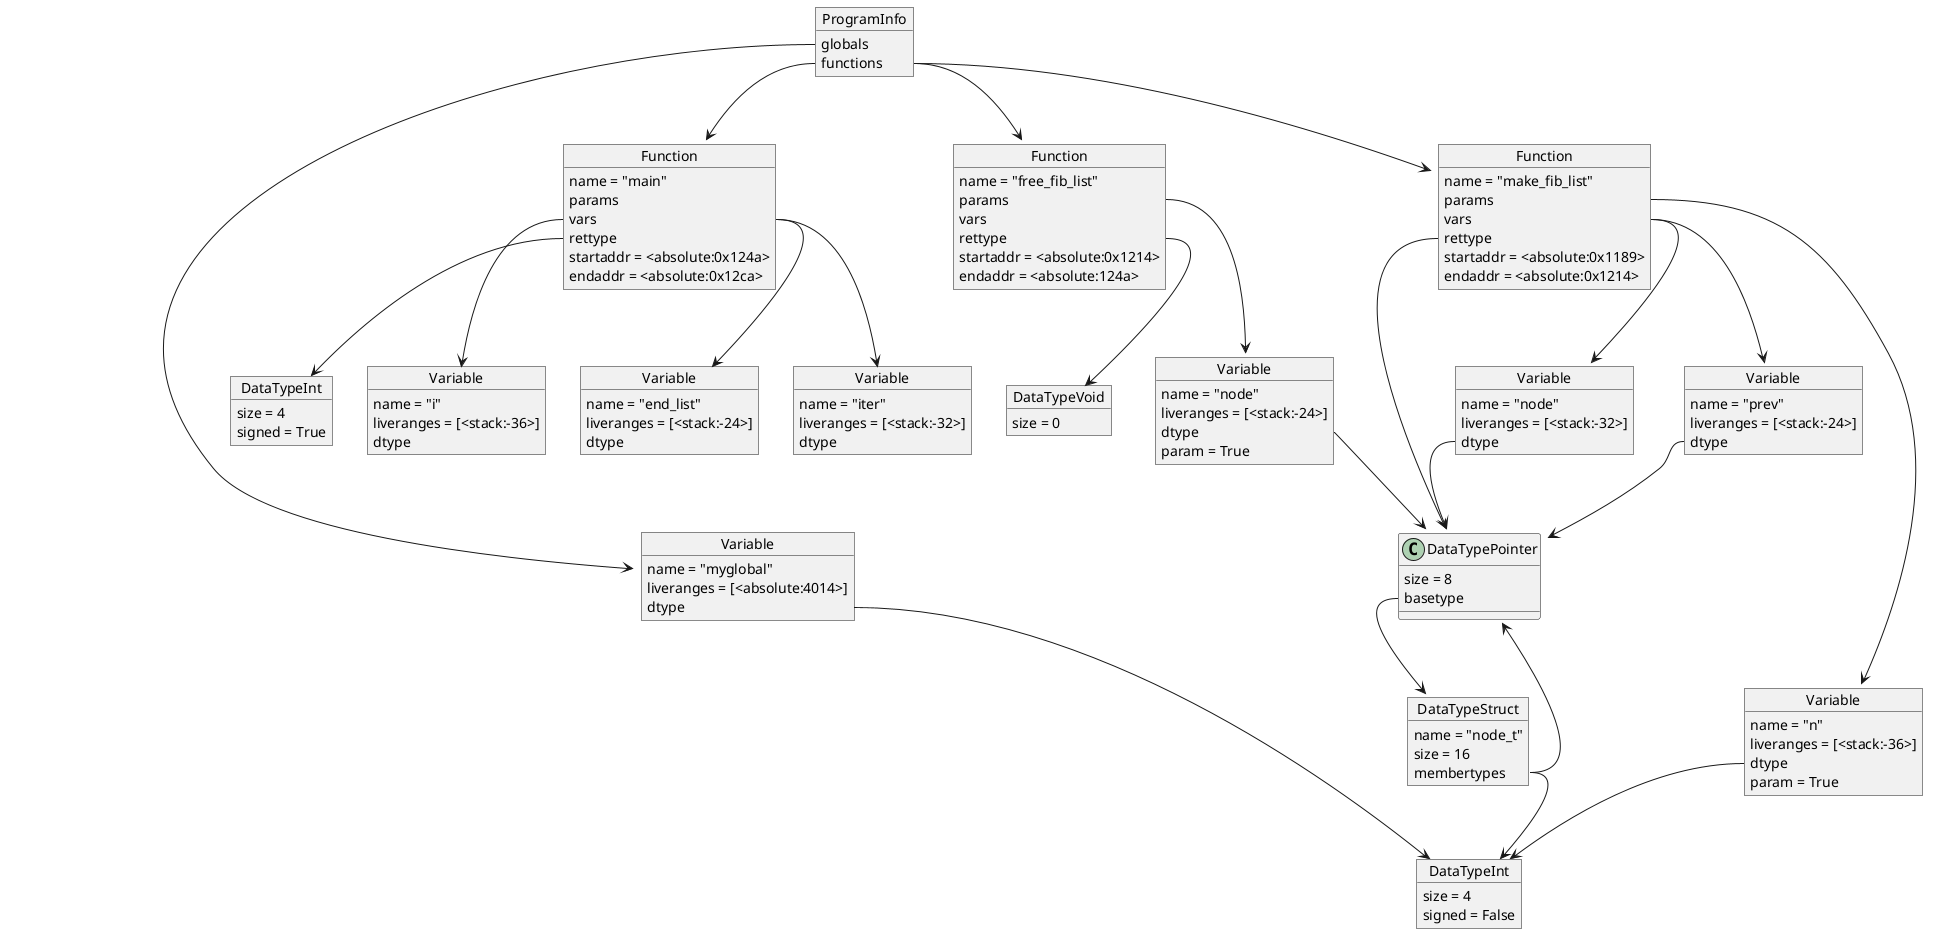 @startuml example-dsl

object "ProgramInfo" as proginfo {
    globals
    functions
}

object "DataTypeInt" as dtype_signed_int {
    size = 4
    signed = True
}

object "DataTypeInt" as dtype_unsigned_int {
    size = 4
    signed = False
}

object "DataTypeStruct" as dtype_struct_node_t {
    name = "node_t"
    size = 16
    membertypes
}
dtype_struct_node_t::membertypes --> dtype_unsigned_int
dtype_struct_node_t::membertypes --> DataTypePointer

object DataTypePointer {
    size = 8
    basetype
}

DataTypePointer::basetype --> dtype_struct_node_t

object "Variable" as var_myglobal {
    name = "myglobal"
    liveranges = [<absolute:4014>]
    dtype
}
var_myglobal::dtype --> dtype_unsigned_int

object "Function" as fn_main {
    name = "main"
    params
    vars
    rettype
    startaddr = <absolute:0x124a>
    endaddr = <absolute:0x12ca>
}
fn_main::rettype --> dtype_signed_int

object "Variable" as var_main_i {
    name = "i"
    liveranges = [<stack:-36>]
    dtype
}

object "Variable" as var_main_end_list {
    name = "end_list"
    liveranges = [<stack:-24>]
    dtype
}

object "Variable" as var_main_iter {
    name = "iter"
    liveranges = [<stack:-32>]
    dtype
}

fn_main::vars --> var_main_i
fn_main::vars --> var_main_end_list
fn_main::vars --> var_main_iter

object "Function" as fn_free_fib_list {
    name = "free_fib_list"
    params
    vars
    rettype
    startaddr = <absolute:0x1214>
    endaddr = <absolute:124a>
}

object "DataTypeVoid" as dtype_void {
    size = 0
}
fn_free_fib_list::rettype --> dtype_void

object "Variable" as var_free_fib_list_node {
    name = "node"
    liveranges = [<stack:-24>]
    dtype
    param = True
}
fn_free_fib_list::params --> var_free_fib_list_node
var_free_fib_list_node::dtype --> DataTypePointer

object "Function" as fn_make_fib_list {
    name = "make_fib_list"
    params
    vars
    rettype
    startaddr = <absolute:0x1189>
    endaddr = <absolute:0x1214>
}
fn_make_fib_list::rettype --> DataTypePointer

object "Variable" as var_make_fib_list_n {
    name = "n"
    liveranges = [<stack:-36>]
    dtype
    param = True
}
fn_make_fib_list::params --> var_make_fib_list_n
var_make_fib_list_n::dtype --> dtype_unsigned_int

object "Variable" as var_make_fib_list_node {
    name = "node"
    liveranges = [<stack:-32>]
    dtype
}
fn_make_fib_list::vars --> var_make_fib_list_node
var_make_fib_list_node::dtype --> DataTypePointer

object "Variable" as var_make_fib_list_prev {
    name = "prev"
    liveranges = [<stack:-24>]
    dtype
}
fn_make_fib_list::vars --> var_make_fib_list_prev
var_make_fib_list_prev::dtype --> DataTypePointer

proginfo::globals --> var_myglobal
proginfo::functions --> fn_main
proginfo::functions --> fn_free_fib_list
proginfo::functions --> fn_make_fib_list



@enduml